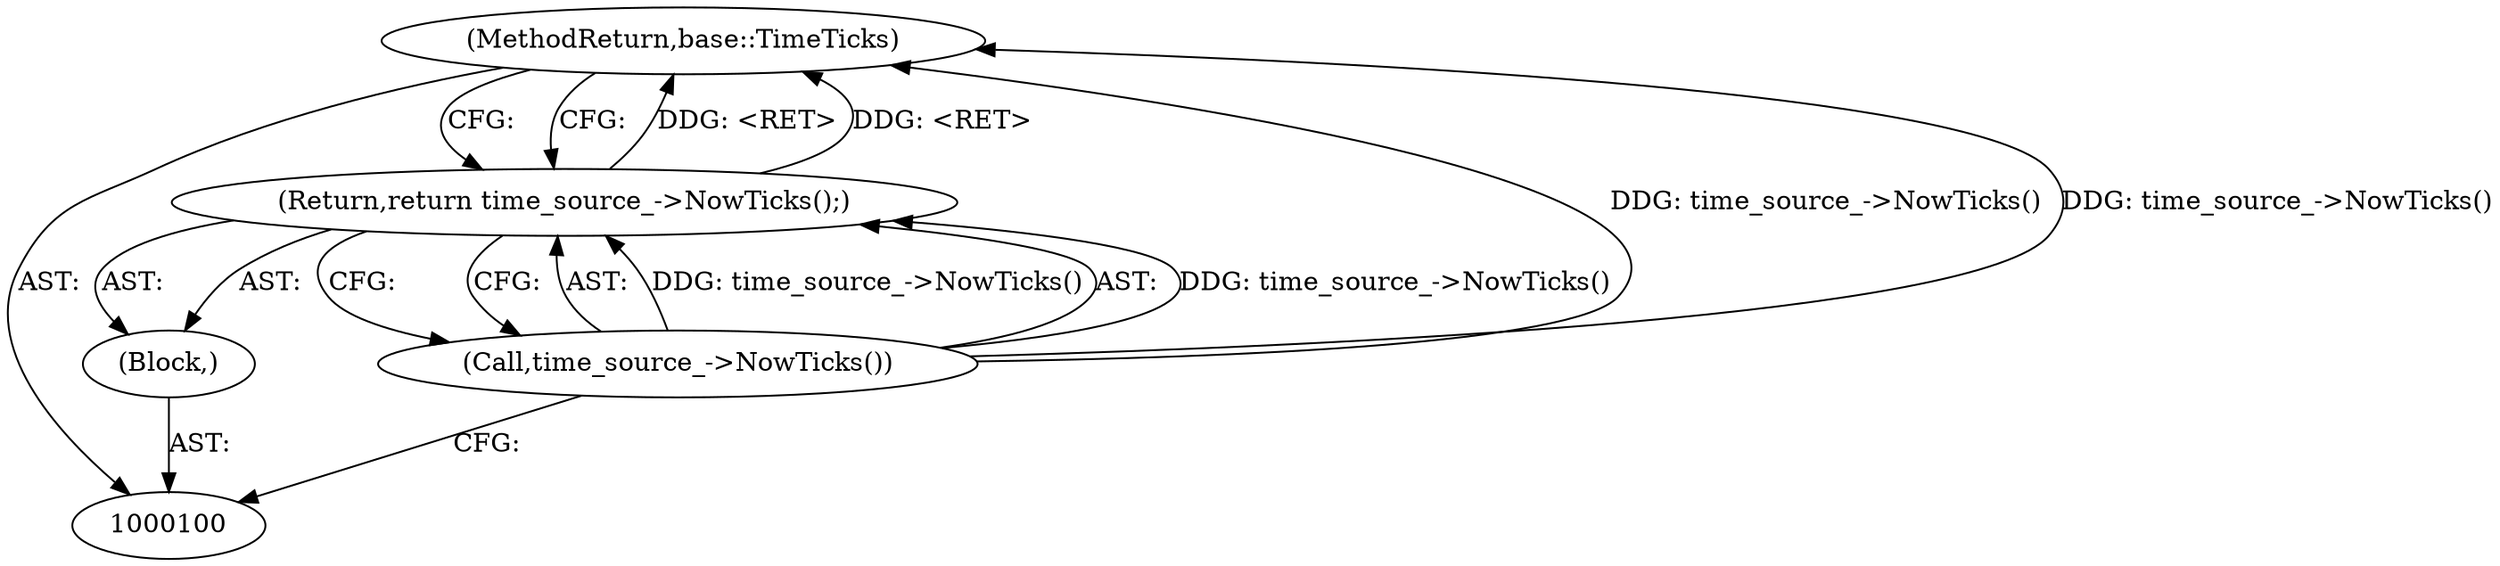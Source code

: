 digraph "0_Chrome_76f36a8362a3e817cc3ec721d591f2f8878dc0c7" {
"1000104" [label="(MethodReturn,base::TimeTicks)"];
"1000101" [label="(Block,)"];
"1000102" [label="(Return,return time_source_->NowTicks();)"];
"1000103" [label="(Call,time_source_->NowTicks())"];
"1000104" -> "1000100"  [label="AST: "];
"1000104" -> "1000102"  [label="CFG: "];
"1000103" -> "1000104"  [label="DDG: time_source_->NowTicks()"];
"1000102" -> "1000104"  [label="DDG: <RET>"];
"1000101" -> "1000100"  [label="AST: "];
"1000102" -> "1000101"  [label="AST: "];
"1000102" -> "1000101"  [label="AST: "];
"1000102" -> "1000103"  [label="CFG: "];
"1000103" -> "1000102"  [label="AST: "];
"1000104" -> "1000102"  [label="CFG: "];
"1000102" -> "1000104"  [label="DDG: <RET>"];
"1000103" -> "1000102"  [label="DDG: time_source_->NowTicks()"];
"1000103" -> "1000102"  [label="AST: "];
"1000103" -> "1000100"  [label="CFG: "];
"1000102" -> "1000103"  [label="CFG: "];
"1000103" -> "1000104"  [label="DDG: time_source_->NowTicks()"];
"1000103" -> "1000102"  [label="DDG: time_source_->NowTicks()"];
}

